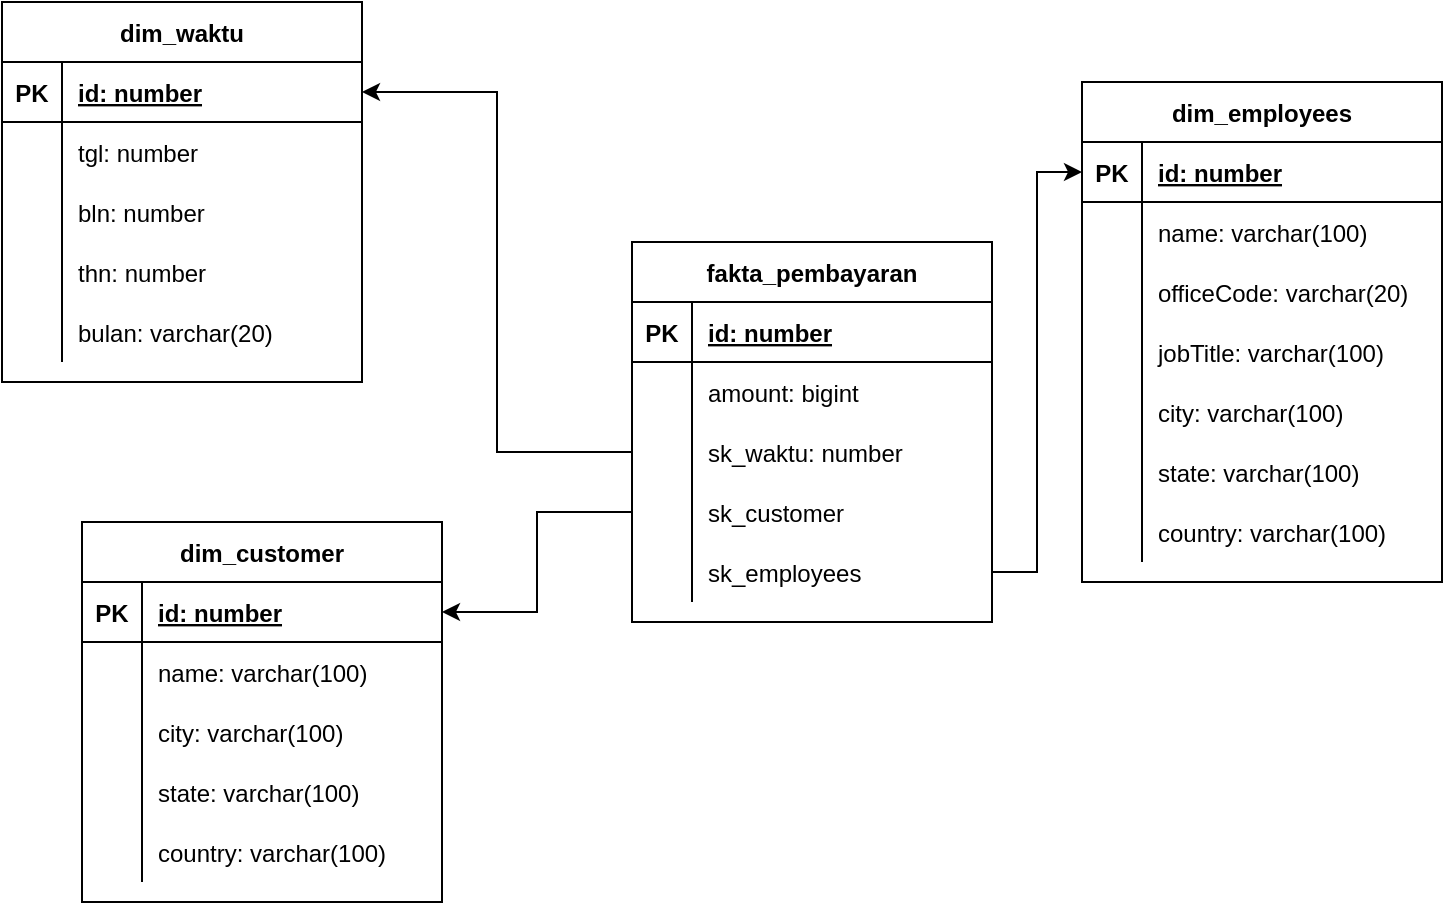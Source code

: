 <mxfile version="13.7.8" type="device"><diagram id="AZmR_IQqhyQxw0f2WQaX" name="Page-1"><mxGraphModel dx="770" dy="442" grid="1" gridSize="10" guides="1" tooltips="1" connect="1" arrows="1" fold="1" page="1" pageScale="1" pageWidth="850" pageHeight="1100" math="0" shadow="0"><root><mxCell id="vFyd8Dt-RkrYIAAZccCY-0"/><mxCell id="vFyd8Dt-RkrYIAAZccCY-1" parent="vFyd8Dt-RkrYIAAZccCY-0"/><mxCell id="OtCzxgo7cd4H-IvkNWWv-13" value="dim_waktu" style="shape=table;startSize=30;container=1;collapsible=1;childLayout=tableLayout;fixedRows=1;rowLines=0;fontStyle=1;align=center;resizeLast=1;" vertex="1" parent="vFyd8Dt-RkrYIAAZccCY-1"><mxGeometry x="20" y="40" width="180" height="190" as="geometry"/></mxCell><mxCell id="OtCzxgo7cd4H-IvkNWWv-14" value="" style="shape=partialRectangle;collapsible=0;dropTarget=0;pointerEvents=0;fillColor=none;top=0;left=0;bottom=1;right=0;points=[[0,0.5],[1,0.5]];portConstraint=eastwest;" vertex="1" parent="OtCzxgo7cd4H-IvkNWWv-13"><mxGeometry y="30" width="180" height="30" as="geometry"/></mxCell><mxCell id="OtCzxgo7cd4H-IvkNWWv-15" value="PK" style="shape=partialRectangle;connectable=0;fillColor=none;top=0;left=0;bottom=0;right=0;fontStyle=1;overflow=hidden;" vertex="1" parent="OtCzxgo7cd4H-IvkNWWv-14"><mxGeometry width="30" height="30" as="geometry"/></mxCell><mxCell id="OtCzxgo7cd4H-IvkNWWv-16" value="id: number" style="shape=partialRectangle;connectable=0;fillColor=none;top=0;left=0;bottom=0;right=0;align=left;spacingLeft=6;fontStyle=5;overflow=hidden;" vertex="1" parent="OtCzxgo7cd4H-IvkNWWv-14"><mxGeometry x="30" width="150" height="30" as="geometry"/></mxCell><mxCell id="OtCzxgo7cd4H-IvkNWWv-17" value="" style="shape=partialRectangle;collapsible=0;dropTarget=0;pointerEvents=0;fillColor=none;top=0;left=0;bottom=0;right=0;points=[[0,0.5],[1,0.5]];portConstraint=eastwest;" vertex="1" parent="OtCzxgo7cd4H-IvkNWWv-13"><mxGeometry y="60" width="180" height="30" as="geometry"/></mxCell><mxCell id="OtCzxgo7cd4H-IvkNWWv-18" value="" style="shape=partialRectangle;connectable=0;fillColor=none;top=0;left=0;bottom=0;right=0;editable=1;overflow=hidden;" vertex="1" parent="OtCzxgo7cd4H-IvkNWWv-17"><mxGeometry width="30" height="30" as="geometry"/></mxCell><mxCell id="OtCzxgo7cd4H-IvkNWWv-19" value="tgl: number" style="shape=partialRectangle;connectable=0;fillColor=none;top=0;left=0;bottom=0;right=0;align=left;spacingLeft=6;overflow=hidden;" vertex="1" parent="OtCzxgo7cd4H-IvkNWWv-17"><mxGeometry x="30" width="150" height="30" as="geometry"/></mxCell><mxCell id="OtCzxgo7cd4H-IvkNWWv-20" value="" style="shape=partialRectangle;collapsible=0;dropTarget=0;pointerEvents=0;fillColor=none;top=0;left=0;bottom=0;right=0;points=[[0,0.5],[1,0.5]];portConstraint=eastwest;" vertex="1" parent="OtCzxgo7cd4H-IvkNWWv-13"><mxGeometry y="90" width="180" height="30" as="geometry"/></mxCell><mxCell id="OtCzxgo7cd4H-IvkNWWv-21" value="" style="shape=partialRectangle;connectable=0;fillColor=none;top=0;left=0;bottom=0;right=0;editable=1;overflow=hidden;" vertex="1" parent="OtCzxgo7cd4H-IvkNWWv-20"><mxGeometry width="30" height="30" as="geometry"/></mxCell><mxCell id="OtCzxgo7cd4H-IvkNWWv-22" value="bln: number" style="shape=partialRectangle;connectable=0;fillColor=none;top=0;left=0;bottom=0;right=0;align=left;spacingLeft=6;overflow=hidden;" vertex="1" parent="OtCzxgo7cd4H-IvkNWWv-20"><mxGeometry x="30" width="150" height="30" as="geometry"/></mxCell><mxCell id="OtCzxgo7cd4H-IvkNWWv-23" value="" style="shape=partialRectangle;collapsible=0;dropTarget=0;pointerEvents=0;fillColor=none;top=0;left=0;bottom=0;right=0;points=[[0,0.5],[1,0.5]];portConstraint=eastwest;" vertex="1" parent="OtCzxgo7cd4H-IvkNWWv-13"><mxGeometry y="120" width="180" height="30" as="geometry"/></mxCell><mxCell id="OtCzxgo7cd4H-IvkNWWv-24" value="" style="shape=partialRectangle;connectable=0;fillColor=none;top=0;left=0;bottom=0;right=0;editable=1;overflow=hidden;" vertex="1" parent="OtCzxgo7cd4H-IvkNWWv-23"><mxGeometry width="30" height="30" as="geometry"/></mxCell><mxCell id="OtCzxgo7cd4H-IvkNWWv-25" value="thn: number" style="shape=partialRectangle;connectable=0;fillColor=none;top=0;left=0;bottom=0;right=0;align=left;spacingLeft=6;overflow=hidden;" vertex="1" parent="OtCzxgo7cd4H-IvkNWWv-23"><mxGeometry x="30" width="150" height="30" as="geometry"/></mxCell><mxCell id="OtCzxgo7cd4H-IvkNWWv-26" value="" style="shape=partialRectangle;collapsible=0;dropTarget=0;pointerEvents=0;fillColor=none;top=0;left=0;bottom=0;right=0;points=[[0,0.5],[1,0.5]];portConstraint=eastwest;" vertex="1" parent="OtCzxgo7cd4H-IvkNWWv-13"><mxGeometry y="150" width="180" height="30" as="geometry"/></mxCell><mxCell id="OtCzxgo7cd4H-IvkNWWv-27" value="" style="shape=partialRectangle;connectable=0;fillColor=none;top=0;left=0;bottom=0;right=0;editable=1;overflow=hidden;" vertex="1" parent="OtCzxgo7cd4H-IvkNWWv-26"><mxGeometry width="30" height="30" as="geometry"/></mxCell><mxCell id="OtCzxgo7cd4H-IvkNWWv-28" value="bulan: varchar(20)" style="shape=partialRectangle;connectable=0;fillColor=none;top=0;left=0;bottom=0;right=0;align=left;spacingLeft=6;overflow=hidden;" vertex="1" parent="OtCzxgo7cd4H-IvkNWWv-26"><mxGeometry x="30" width="150" height="30" as="geometry"/></mxCell><mxCell id="OtCzxgo7cd4H-IvkNWWv-0" value="fakta_pembayaran" style="shape=table;startSize=30;container=1;collapsible=1;childLayout=tableLayout;fixedRows=1;rowLines=0;fontStyle=1;align=center;resizeLast=1;" vertex="1" parent="vFyd8Dt-RkrYIAAZccCY-1"><mxGeometry x="335" y="160" width="180" height="190" as="geometry"/></mxCell><mxCell id="OtCzxgo7cd4H-IvkNWWv-1" value="" style="shape=partialRectangle;collapsible=0;dropTarget=0;pointerEvents=0;fillColor=none;top=0;left=0;bottom=1;right=0;points=[[0,0.5],[1,0.5]];portConstraint=eastwest;" vertex="1" parent="OtCzxgo7cd4H-IvkNWWv-0"><mxGeometry y="30" width="180" height="30" as="geometry"/></mxCell><mxCell id="OtCzxgo7cd4H-IvkNWWv-2" value="PK" style="shape=partialRectangle;connectable=0;fillColor=none;top=0;left=0;bottom=0;right=0;fontStyle=1;overflow=hidden;" vertex="1" parent="OtCzxgo7cd4H-IvkNWWv-1"><mxGeometry width="30" height="30" as="geometry"/></mxCell><mxCell id="OtCzxgo7cd4H-IvkNWWv-3" value="id: number" style="shape=partialRectangle;connectable=0;fillColor=none;top=0;left=0;bottom=0;right=0;align=left;spacingLeft=6;fontStyle=5;overflow=hidden;" vertex="1" parent="OtCzxgo7cd4H-IvkNWWv-1"><mxGeometry x="30" width="150" height="30" as="geometry"/></mxCell><mxCell id="OtCzxgo7cd4H-IvkNWWv-4" value="" style="shape=partialRectangle;collapsible=0;dropTarget=0;pointerEvents=0;fillColor=none;top=0;left=0;bottom=0;right=0;points=[[0,0.5],[1,0.5]];portConstraint=eastwest;" vertex="1" parent="OtCzxgo7cd4H-IvkNWWv-0"><mxGeometry y="60" width="180" height="30" as="geometry"/></mxCell><mxCell id="OtCzxgo7cd4H-IvkNWWv-5" value="" style="shape=partialRectangle;connectable=0;fillColor=none;top=0;left=0;bottom=0;right=0;editable=1;overflow=hidden;" vertex="1" parent="OtCzxgo7cd4H-IvkNWWv-4"><mxGeometry width="30" height="30" as="geometry"/></mxCell><mxCell id="OtCzxgo7cd4H-IvkNWWv-6" value="amount: bigint" style="shape=partialRectangle;connectable=0;fillColor=none;top=0;left=0;bottom=0;right=0;align=left;spacingLeft=6;overflow=hidden;" vertex="1" parent="OtCzxgo7cd4H-IvkNWWv-4"><mxGeometry x="30" width="150" height="30" as="geometry"/></mxCell><mxCell id="OtCzxgo7cd4H-IvkNWWv-29" value="" style="shape=partialRectangle;collapsible=0;dropTarget=0;pointerEvents=0;fillColor=none;top=0;left=0;bottom=0;right=0;points=[[0,0.5],[1,0.5]];portConstraint=eastwest;" vertex="1" parent="OtCzxgo7cd4H-IvkNWWv-0"><mxGeometry y="90" width="180" height="30" as="geometry"/></mxCell><mxCell id="OtCzxgo7cd4H-IvkNWWv-30" value="" style="shape=partialRectangle;connectable=0;fillColor=none;top=0;left=0;bottom=0;right=0;editable=1;overflow=hidden;" vertex="1" parent="OtCzxgo7cd4H-IvkNWWv-29"><mxGeometry width="30" height="30" as="geometry"/></mxCell><mxCell id="OtCzxgo7cd4H-IvkNWWv-31" value="sk_waktu: number" style="shape=partialRectangle;connectable=0;fillColor=none;top=0;left=0;bottom=0;right=0;align=left;spacingLeft=6;overflow=hidden;" vertex="1" parent="OtCzxgo7cd4H-IvkNWWv-29"><mxGeometry x="30" width="150" height="30" as="geometry"/></mxCell><mxCell id="OtCzxgo7cd4H-IvkNWWv-49" value="" style="shape=partialRectangle;collapsible=0;dropTarget=0;pointerEvents=0;fillColor=none;top=0;left=0;bottom=0;right=0;points=[[0,0.5],[1,0.5]];portConstraint=eastwest;" vertex="1" parent="OtCzxgo7cd4H-IvkNWWv-0"><mxGeometry y="120" width="180" height="30" as="geometry"/></mxCell><mxCell id="OtCzxgo7cd4H-IvkNWWv-50" value="" style="shape=partialRectangle;connectable=0;fillColor=none;top=0;left=0;bottom=0;right=0;editable=1;overflow=hidden;" vertex="1" parent="OtCzxgo7cd4H-IvkNWWv-49"><mxGeometry width="30" height="30" as="geometry"/></mxCell><mxCell id="OtCzxgo7cd4H-IvkNWWv-51" value="sk_customer" style="shape=partialRectangle;connectable=0;fillColor=none;top=0;left=0;bottom=0;right=0;align=left;spacingLeft=6;overflow=hidden;" vertex="1" parent="OtCzxgo7cd4H-IvkNWWv-49"><mxGeometry x="30" width="150" height="30" as="geometry"/></mxCell><mxCell id="OtCzxgo7cd4H-IvkNWWv-75" value="" style="shape=partialRectangle;collapsible=0;dropTarget=0;pointerEvents=0;fillColor=none;top=0;left=0;bottom=0;right=0;points=[[0,0.5],[1,0.5]];portConstraint=eastwest;" vertex="1" parent="OtCzxgo7cd4H-IvkNWWv-0"><mxGeometry y="150" width="180" height="30" as="geometry"/></mxCell><mxCell id="OtCzxgo7cd4H-IvkNWWv-76" value="" style="shape=partialRectangle;connectable=0;fillColor=none;top=0;left=0;bottom=0;right=0;editable=1;overflow=hidden;" vertex="1" parent="OtCzxgo7cd4H-IvkNWWv-75"><mxGeometry width="30" height="30" as="geometry"/></mxCell><mxCell id="OtCzxgo7cd4H-IvkNWWv-77" value="sk_employees" style="shape=partialRectangle;connectable=0;fillColor=none;top=0;left=0;bottom=0;right=0;align=left;spacingLeft=6;overflow=hidden;" vertex="1" parent="OtCzxgo7cd4H-IvkNWWv-75"><mxGeometry x="30" width="150" height="30" as="geometry"/></mxCell><mxCell id="OtCzxgo7cd4H-IvkNWWv-32" style="edgeStyle=orthogonalEdgeStyle;rounded=0;orthogonalLoop=1;jettySize=auto;html=1;entryX=1;entryY=0.5;entryDx=0;entryDy=0;" edge="1" parent="vFyd8Dt-RkrYIAAZccCY-1" source="OtCzxgo7cd4H-IvkNWWv-29" target="OtCzxgo7cd4H-IvkNWWv-14"><mxGeometry relative="1" as="geometry"/></mxCell><mxCell id="OtCzxgo7cd4H-IvkNWWv-33" value="dim_customer" style="shape=table;startSize=30;container=1;collapsible=1;childLayout=tableLayout;fixedRows=1;rowLines=0;fontStyle=1;align=center;resizeLast=1;" vertex="1" parent="vFyd8Dt-RkrYIAAZccCY-1"><mxGeometry x="60" y="300" width="180" height="190" as="geometry"/></mxCell><mxCell id="OtCzxgo7cd4H-IvkNWWv-34" value="" style="shape=partialRectangle;collapsible=0;dropTarget=0;pointerEvents=0;fillColor=none;top=0;left=0;bottom=1;right=0;points=[[0,0.5],[1,0.5]];portConstraint=eastwest;" vertex="1" parent="OtCzxgo7cd4H-IvkNWWv-33"><mxGeometry y="30" width="180" height="30" as="geometry"/></mxCell><mxCell id="OtCzxgo7cd4H-IvkNWWv-35" value="PK" style="shape=partialRectangle;connectable=0;fillColor=none;top=0;left=0;bottom=0;right=0;fontStyle=1;overflow=hidden;" vertex="1" parent="OtCzxgo7cd4H-IvkNWWv-34"><mxGeometry width="30" height="30" as="geometry"/></mxCell><mxCell id="OtCzxgo7cd4H-IvkNWWv-36" value="id: number" style="shape=partialRectangle;connectable=0;fillColor=none;top=0;left=0;bottom=0;right=0;align=left;spacingLeft=6;fontStyle=5;overflow=hidden;" vertex="1" parent="OtCzxgo7cd4H-IvkNWWv-34"><mxGeometry x="30" width="150" height="30" as="geometry"/></mxCell><mxCell id="OtCzxgo7cd4H-IvkNWWv-37" value="" style="shape=partialRectangle;collapsible=0;dropTarget=0;pointerEvents=0;fillColor=none;top=0;left=0;bottom=0;right=0;points=[[0,0.5],[1,0.5]];portConstraint=eastwest;" vertex="1" parent="OtCzxgo7cd4H-IvkNWWv-33"><mxGeometry y="60" width="180" height="30" as="geometry"/></mxCell><mxCell id="OtCzxgo7cd4H-IvkNWWv-38" value="" style="shape=partialRectangle;connectable=0;fillColor=none;top=0;left=0;bottom=0;right=0;editable=1;overflow=hidden;" vertex="1" parent="OtCzxgo7cd4H-IvkNWWv-37"><mxGeometry width="30" height="30" as="geometry"/></mxCell><mxCell id="OtCzxgo7cd4H-IvkNWWv-39" value="name: varchar(100)" style="shape=partialRectangle;connectable=0;fillColor=none;top=0;left=0;bottom=0;right=0;align=left;spacingLeft=6;overflow=hidden;" vertex="1" parent="OtCzxgo7cd4H-IvkNWWv-37"><mxGeometry x="30" width="150" height="30" as="geometry"/></mxCell><mxCell id="OtCzxgo7cd4H-IvkNWWv-40" value="" style="shape=partialRectangle;collapsible=0;dropTarget=0;pointerEvents=0;fillColor=none;top=0;left=0;bottom=0;right=0;points=[[0,0.5],[1,0.5]];portConstraint=eastwest;" vertex="1" parent="OtCzxgo7cd4H-IvkNWWv-33"><mxGeometry y="90" width="180" height="30" as="geometry"/></mxCell><mxCell id="OtCzxgo7cd4H-IvkNWWv-41" value="" style="shape=partialRectangle;connectable=0;fillColor=none;top=0;left=0;bottom=0;right=0;editable=1;overflow=hidden;" vertex="1" parent="OtCzxgo7cd4H-IvkNWWv-40"><mxGeometry width="30" height="30" as="geometry"/></mxCell><mxCell id="OtCzxgo7cd4H-IvkNWWv-42" value="city: varchar(100)" style="shape=partialRectangle;connectable=0;fillColor=none;top=0;left=0;bottom=0;right=0;align=left;spacingLeft=6;overflow=hidden;" vertex="1" parent="OtCzxgo7cd4H-IvkNWWv-40"><mxGeometry x="30" width="150" height="30" as="geometry"/></mxCell><mxCell id="OtCzxgo7cd4H-IvkNWWv-43" value="" style="shape=partialRectangle;collapsible=0;dropTarget=0;pointerEvents=0;fillColor=none;top=0;left=0;bottom=0;right=0;points=[[0,0.5],[1,0.5]];portConstraint=eastwest;" vertex="1" parent="OtCzxgo7cd4H-IvkNWWv-33"><mxGeometry y="120" width="180" height="30" as="geometry"/></mxCell><mxCell id="OtCzxgo7cd4H-IvkNWWv-44" value="" style="shape=partialRectangle;connectable=0;fillColor=none;top=0;left=0;bottom=0;right=0;editable=1;overflow=hidden;" vertex="1" parent="OtCzxgo7cd4H-IvkNWWv-43"><mxGeometry width="30" height="30" as="geometry"/></mxCell><mxCell id="OtCzxgo7cd4H-IvkNWWv-45" value="state: varchar(100)" style="shape=partialRectangle;connectable=0;fillColor=none;top=0;left=0;bottom=0;right=0;align=left;spacingLeft=6;overflow=hidden;" vertex="1" parent="OtCzxgo7cd4H-IvkNWWv-43"><mxGeometry x="30" width="150" height="30" as="geometry"/></mxCell><mxCell id="OtCzxgo7cd4H-IvkNWWv-46" value="" style="shape=partialRectangle;collapsible=0;dropTarget=0;pointerEvents=0;fillColor=none;top=0;left=0;bottom=0;right=0;points=[[0,0.5],[1,0.5]];portConstraint=eastwest;" vertex="1" parent="OtCzxgo7cd4H-IvkNWWv-33"><mxGeometry y="150" width="180" height="30" as="geometry"/></mxCell><mxCell id="OtCzxgo7cd4H-IvkNWWv-47" value="" style="shape=partialRectangle;connectable=0;fillColor=none;top=0;left=0;bottom=0;right=0;editable=1;overflow=hidden;" vertex="1" parent="OtCzxgo7cd4H-IvkNWWv-46"><mxGeometry width="30" height="30" as="geometry"/></mxCell><mxCell id="OtCzxgo7cd4H-IvkNWWv-48" value="country: varchar(100)" style="shape=partialRectangle;connectable=0;fillColor=none;top=0;left=0;bottom=0;right=0;align=left;spacingLeft=6;overflow=hidden;" vertex="1" parent="OtCzxgo7cd4H-IvkNWWv-46"><mxGeometry x="30" width="150" height="30" as="geometry"/></mxCell><mxCell id="OtCzxgo7cd4H-IvkNWWv-52" style="edgeStyle=orthogonalEdgeStyle;rounded=0;orthogonalLoop=1;jettySize=auto;html=1;entryX=1;entryY=0.5;entryDx=0;entryDy=0;" edge="1" parent="vFyd8Dt-RkrYIAAZccCY-1" source="OtCzxgo7cd4H-IvkNWWv-49" target="OtCzxgo7cd4H-IvkNWWv-34"><mxGeometry relative="1" as="geometry"/></mxCell><mxCell id="OtCzxgo7cd4H-IvkNWWv-53" value="dim_employees" style="shape=table;startSize=30;container=1;collapsible=1;childLayout=tableLayout;fixedRows=1;rowLines=0;fontStyle=1;align=center;resizeLast=1;" vertex="1" parent="vFyd8Dt-RkrYIAAZccCY-1"><mxGeometry x="560" y="80" width="180" height="250" as="geometry"/></mxCell><mxCell id="OtCzxgo7cd4H-IvkNWWv-54" value="" style="shape=partialRectangle;collapsible=0;dropTarget=0;pointerEvents=0;fillColor=none;top=0;left=0;bottom=1;right=0;points=[[0,0.5],[1,0.5]];portConstraint=eastwest;" vertex="1" parent="OtCzxgo7cd4H-IvkNWWv-53"><mxGeometry y="30" width="180" height="30" as="geometry"/></mxCell><mxCell id="OtCzxgo7cd4H-IvkNWWv-55" value="PK" style="shape=partialRectangle;connectable=0;fillColor=none;top=0;left=0;bottom=0;right=0;fontStyle=1;overflow=hidden;" vertex="1" parent="OtCzxgo7cd4H-IvkNWWv-54"><mxGeometry width="30" height="30" as="geometry"/></mxCell><mxCell id="OtCzxgo7cd4H-IvkNWWv-56" value="id: number" style="shape=partialRectangle;connectable=0;fillColor=none;top=0;left=0;bottom=0;right=0;align=left;spacingLeft=6;fontStyle=5;overflow=hidden;" vertex="1" parent="OtCzxgo7cd4H-IvkNWWv-54"><mxGeometry x="30" width="150" height="30" as="geometry"/></mxCell><mxCell id="OtCzxgo7cd4H-IvkNWWv-57" value="" style="shape=partialRectangle;collapsible=0;dropTarget=0;pointerEvents=0;fillColor=none;top=0;left=0;bottom=0;right=0;points=[[0,0.5],[1,0.5]];portConstraint=eastwest;" vertex="1" parent="OtCzxgo7cd4H-IvkNWWv-53"><mxGeometry y="60" width="180" height="30" as="geometry"/></mxCell><mxCell id="OtCzxgo7cd4H-IvkNWWv-58" value="" style="shape=partialRectangle;connectable=0;fillColor=none;top=0;left=0;bottom=0;right=0;editable=1;overflow=hidden;" vertex="1" parent="OtCzxgo7cd4H-IvkNWWv-57"><mxGeometry width="30" height="30" as="geometry"/></mxCell><mxCell id="OtCzxgo7cd4H-IvkNWWv-59" value="name: varchar(100)" style="shape=partialRectangle;connectable=0;fillColor=none;top=0;left=0;bottom=0;right=0;align=left;spacingLeft=6;overflow=hidden;" vertex="1" parent="OtCzxgo7cd4H-IvkNWWv-57"><mxGeometry x="30" width="150" height="30" as="geometry"/></mxCell><mxCell id="OtCzxgo7cd4H-IvkNWWv-60" value="" style="shape=partialRectangle;collapsible=0;dropTarget=0;pointerEvents=0;fillColor=none;top=0;left=0;bottom=0;right=0;points=[[0,0.5],[1,0.5]];portConstraint=eastwest;" vertex="1" parent="OtCzxgo7cd4H-IvkNWWv-53"><mxGeometry y="90" width="180" height="30" as="geometry"/></mxCell><mxCell id="OtCzxgo7cd4H-IvkNWWv-61" value="" style="shape=partialRectangle;connectable=0;fillColor=none;top=0;left=0;bottom=0;right=0;editable=1;overflow=hidden;" vertex="1" parent="OtCzxgo7cd4H-IvkNWWv-60"><mxGeometry width="30" height="30" as="geometry"/></mxCell><mxCell id="OtCzxgo7cd4H-IvkNWWv-62" value="officeCode: varchar(20)" style="shape=partialRectangle;connectable=0;fillColor=none;top=0;left=0;bottom=0;right=0;align=left;spacingLeft=6;overflow=hidden;" vertex="1" parent="OtCzxgo7cd4H-IvkNWWv-60"><mxGeometry x="30" width="150" height="30" as="geometry"/></mxCell><mxCell id="OtCzxgo7cd4H-IvkNWWv-63" value="" style="shape=partialRectangle;collapsible=0;dropTarget=0;pointerEvents=0;fillColor=none;top=0;left=0;bottom=0;right=0;points=[[0,0.5],[1,0.5]];portConstraint=eastwest;" vertex="1" parent="OtCzxgo7cd4H-IvkNWWv-53"><mxGeometry y="120" width="180" height="30" as="geometry"/></mxCell><mxCell id="OtCzxgo7cd4H-IvkNWWv-64" value="" style="shape=partialRectangle;connectable=0;fillColor=none;top=0;left=0;bottom=0;right=0;editable=1;overflow=hidden;" vertex="1" parent="OtCzxgo7cd4H-IvkNWWv-63"><mxGeometry width="30" height="30" as="geometry"/></mxCell><mxCell id="OtCzxgo7cd4H-IvkNWWv-65" value="jobTitle: varchar(100)" style="shape=partialRectangle;connectable=0;fillColor=none;top=0;left=0;bottom=0;right=0;align=left;spacingLeft=6;overflow=hidden;" vertex="1" parent="OtCzxgo7cd4H-IvkNWWv-63"><mxGeometry x="30" width="150" height="30" as="geometry"/></mxCell><mxCell id="OtCzxgo7cd4H-IvkNWWv-66" value="" style="shape=partialRectangle;collapsible=0;dropTarget=0;pointerEvents=0;fillColor=none;top=0;left=0;bottom=0;right=0;points=[[0,0.5],[1,0.5]];portConstraint=eastwest;" vertex="1" parent="OtCzxgo7cd4H-IvkNWWv-53"><mxGeometry y="150" width="180" height="30" as="geometry"/></mxCell><mxCell id="OtCzxgo7cd4H-IvkNWWv-67" value="" style="shape=partialRectangle;connectable=0;fillColor=none;top=0;left=0;bottom=0;right=0;editable=1;overflow=hidden;" vertex="1" parent="OtCzxgo7cd4H-IvkNWWv-66"><mxGeometry width="30" height="30" as="geometry"/></mxCell><mxCell id="OtCzxgo7cd4H-IvkNWWv-68" value="city: varchar(100)" style="shape=partialRectangle;connectable=0;fillColor=none;top=0;left=0;bottom=0;right=0;align=left;spacingLeft=6;overflow=hidden;" vertex="1" parent="OtCzxgo7cd4H-IvkNWWv-66"><mxGeometry x="30" width="150" height="30" as="geometry"/></mxCell><mxCell id="OtCzxgo7cd4H-IvkNWWv-69" value="" style="shape=partialRectangle;collapsible=0;dropTarget=0;pointerEvents=0;fillColor=none;top=0;left=0;bottom=0;right=0;points=[[0,0.5],[1,0.5]];portConstraint=eastwest;" vertex="1" parent="OtCzxgo7cd4H-IvkNWWv-53"><mxGeometry y="180" width="180" height="30" as="geometry"/></mxCell><mxCell id="OtCzxgo7cd4H-IvkNWWv-70" value="" style="shape=partialRectangle;connectable=0;fillColor=none;top=0;left=0;bottom=0;right=0;editable=1;overflow=hidden;" vertex="1" parent="OtCzxgo7cd4H-IvkNWWv-69"><mxGeometry width="30" height="30" as="geometry"/></mxCell><mxCell id="OtCzxgo7cd4H-IvkNWWv-71" value="state: varchar(100)" style="shape=partialRectangle;connectable=0;fillColor=none;top=0;left=0;bottom=0;right=0;align=left;spacingLeft=6;overflow=hidden;" vertex="1" parent="OtCzxgo7cd4H-IvkNWWv-69"><mxGeometry x="30" width="150" height="30" as="geometry"/></mxCell><mxCell id="OtCzxgo7cd4H-IvkNWWv-72" value="" style="shape=partialRectangle;collapsible=0;dropTarget=0;pointerEvents=0;fillColor=none;top=0;left=0;bottom=0;right=0;points=[[0,0.5],[1,0.5]];portConstraint=eastwest;" vertex="1" parent="OtCzxgo7cd4H-IvkNWWv-53"><mxGeometry y="210" width="180" height="30" as="geometry"/></mxCell><mxCell id="OtCzxgo7cd4H-IvkNWWv-73" value="" style="shape=partialRectangle;connectable=0;fillColor=none;top=0;left=0;bottom=0;right=0;editable=1;overflow=hidden;" vertex="1" parent="OtCzxgo7cd4H-IvkNWWv-72"><mxGeometry width="30" height="30" as="geometry"/></mxCell><mxCell id="OtCzxgo7cd4H-IvkNWWv-74" value="country: varchar(100)" style="shape=partialRectangle;connectable=0;fillColor=none;top=0;left=0;bottom=0;right=0;align=left;spacingLeft=6;overflow=hidden;" vertex="1" parent="OtCzxgo7cd4H-IvkNWWv-72"><mxGeometry x="30" width="150" height="30" as="geometry"/></mxCell><mxCell id="OtCzxgo7cd4H-IvkNWWv-78" style="edgeStyle=orthogonalEdgeStyle;rounded=0;orthogonalLoop=1;jettySize=auto;html=1;entryX=0;entryY=0.5;entryDx=0;entryDy=0;" edge="1" parent="vFyd8Dt-RkrYIAAZccCY-1" source="OtCzxgo7cd4H-IvkNWWv-75" target="OtCzxgo7cd4H-IvkNWWv-54"><mxGeometry relative="1" as="geometry"/></mxCell></root></mxGraphModel></diagram></mxfile>